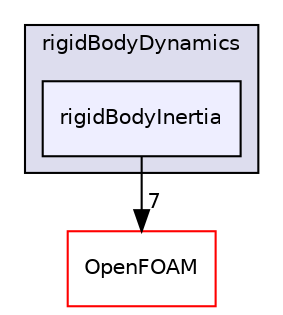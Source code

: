 digraph "src/rigidBodyDynamics/rigidBodyInertia" {
  bgcolor=transparent;
  compound=true
  node [ fontsize="10", fontname="Helvetica"];
  edge [ labelfontsize="10", labelfontname="Helvetica"];
  subgraph clusterdir_910720b80d2212eaa7292c1abd76c375 {
    graph [ bgcolor="#ddddee", pencolor="black", label="rigidBodyDynamics" fontname="Helvetica", fontsize="10", URL="dir_910720b80d2212eaa7292c1abd76c375.html"]
  dir_1769b1cfe28bbefd80ccc873fd503c0d [shape=box, label="rigidBodyInertia", style="filled", fillcolor="#eeeeff", pencolor="black", URL="dir_1769b1cfe28bbefd80ccc873fd503c0d.html"];
  }
  dir_c5473ff19b20e6ec4dfe5c310b3778a8 [shape=box label="OpenFOAM" color="red" URL="dir_c5473ff19b20e6ec4dfe5c310b3778a8.html"];
  dir_1769b1cfe28bbefd80ccc873fd503c0d->dir_c5473ff19b20e6ec4dfe5c310b3778a8 [headlabel="7", labeldistance=1.5 headhref="dir_002668_001898.html"];
}
